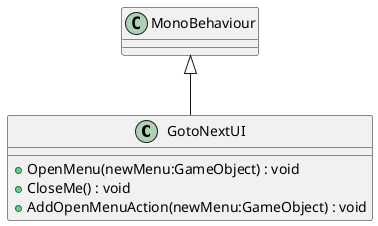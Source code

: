 @startuml
class GotoNextUI {
    + OpenMenu(newMenu:GameObject) : void
    + CloseMe() : void
    + AddOpenMenuAction(newMenu:GameObject) : void
}
MonoBehaviour <|-- GotoNextUI
@enduml
